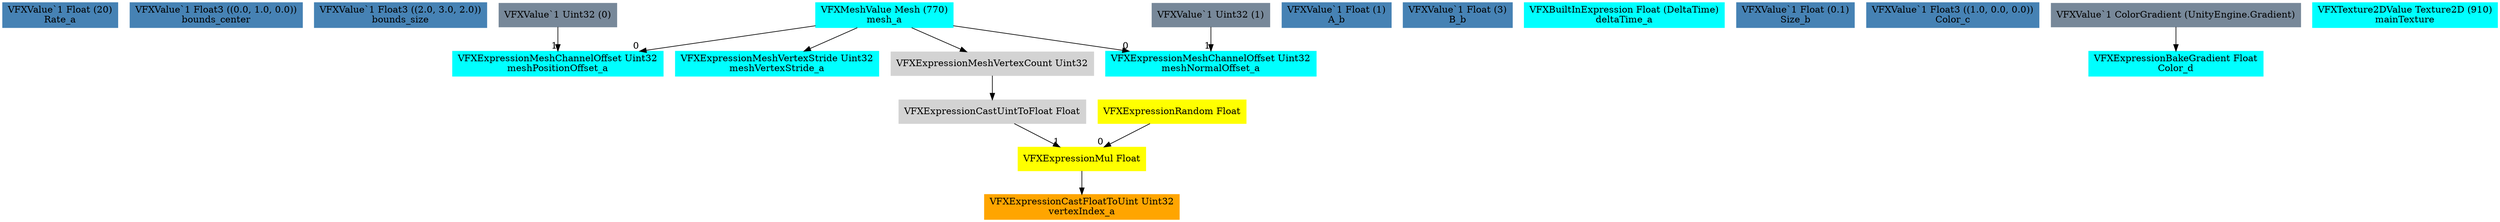 digraph G {
node0 [shape="box" color="steelblue" style="filled" label="VFXValue`1 Float (20)
Rate_a"]
node1 [shape="box" color="steelblue" style="filled" label="VFXValue`1 Float3 ((0.0, 1.0, 0.0))
bounds_center"]
node2 [shape="box" color="steelblue" style="filled" label="VFXValue`1 Float3 ((2.0, 3.0, 2.0))
bounds_size"]
node3 [shape="box" color="cyan" style="filled" label="VFXMeshValue Mesh (770)
mesh_a"]
node4 [shape="box" color="cyan" style="filled" label="VFXExpressionMeshVertexStride Uint32
meshVertexStride_a"]
node5 [shape="box" color="cyan" style="filled" label="VFXExpressionMeshChannelOffset Uint32
meshPositionOffset_a"]
node6 [shape="box" color="lightslategray" style="filled" label="VFXValue`1 Uint32 (0)"]
node7 [shape="box" color="cyan" style="filled" label="VFXExpressionMeshChannelOffset Uint32
meshNormalOffset_a"]
node8 [shape="box" color="lightslategray" style="filled" label="VFXValue`1 Uint32 (1)"]
node9 [shape="box" color="orange" style="filled" label="VFXExpressionCastFloatToUint Uint32
vertexIndex_a"]
node10 [shape="box" color="yellow" style="filled" label="VFXExpressionMul Float"]
node11 [shape="box" color="yellow" style="filled" label="VFXExpressionRandom Float"]
node12 [shape="box" color="lightgray" style="filled" label="VFXExpressionCastUintToFloat Float"]
node13 [shape="box" color="lightgray" style="filled" label="VFXExpressionMeshVertexCount Uint32"]
node14 [shape="box" color="steelblue" style="filled" label="VFXValue`1 Float (1)
A_b"]
node15 [shape="box" color="steelblue" style="filled" label="VFXValue`1 Float (3)
B_b"]
node16 [shape="box" color="cyan" style="filled" label="VFXBuiltInExpression Float (DeltaTime)
deltaTime_a"]
node17 [shape="box" color="steelblue" style="filled" label="VFXValue`1 Float (0.1)
Size_b"]
node18 [shape="box" color="steelblue" style="filled" label="VFXValue`1 Float3 ((1.0, 0.0, 0.0))
Color_c"]
node19 [shape="box" color="cyan" style="filled" label="VFXExpressionBakeGradient Float
Color_d"]
node20 [shape="box" color="lightslategray" style="filled" label="VFXValue`1 ColorGradient (UnityEngine.Gradient)"]
node21 [shape="box" color="cyan" style="filled" label="VFXTexture2DValue Texture2D (910)
mainTexture"]
node3 -> node4 
node3 -> node5 [headlabel="0"]
node6 -> node5 [headlabel="1"]
node3 -> node7 [headlabel="0"]
node8 -> node7 [headlabel="1"]
node10 -> node9 
node11 -> node10 [headlabel="0"]
node12 -> node10 [headlabel="1"]
node13 -> node12 
node3 -> node13 
node20 -> node19 
}
